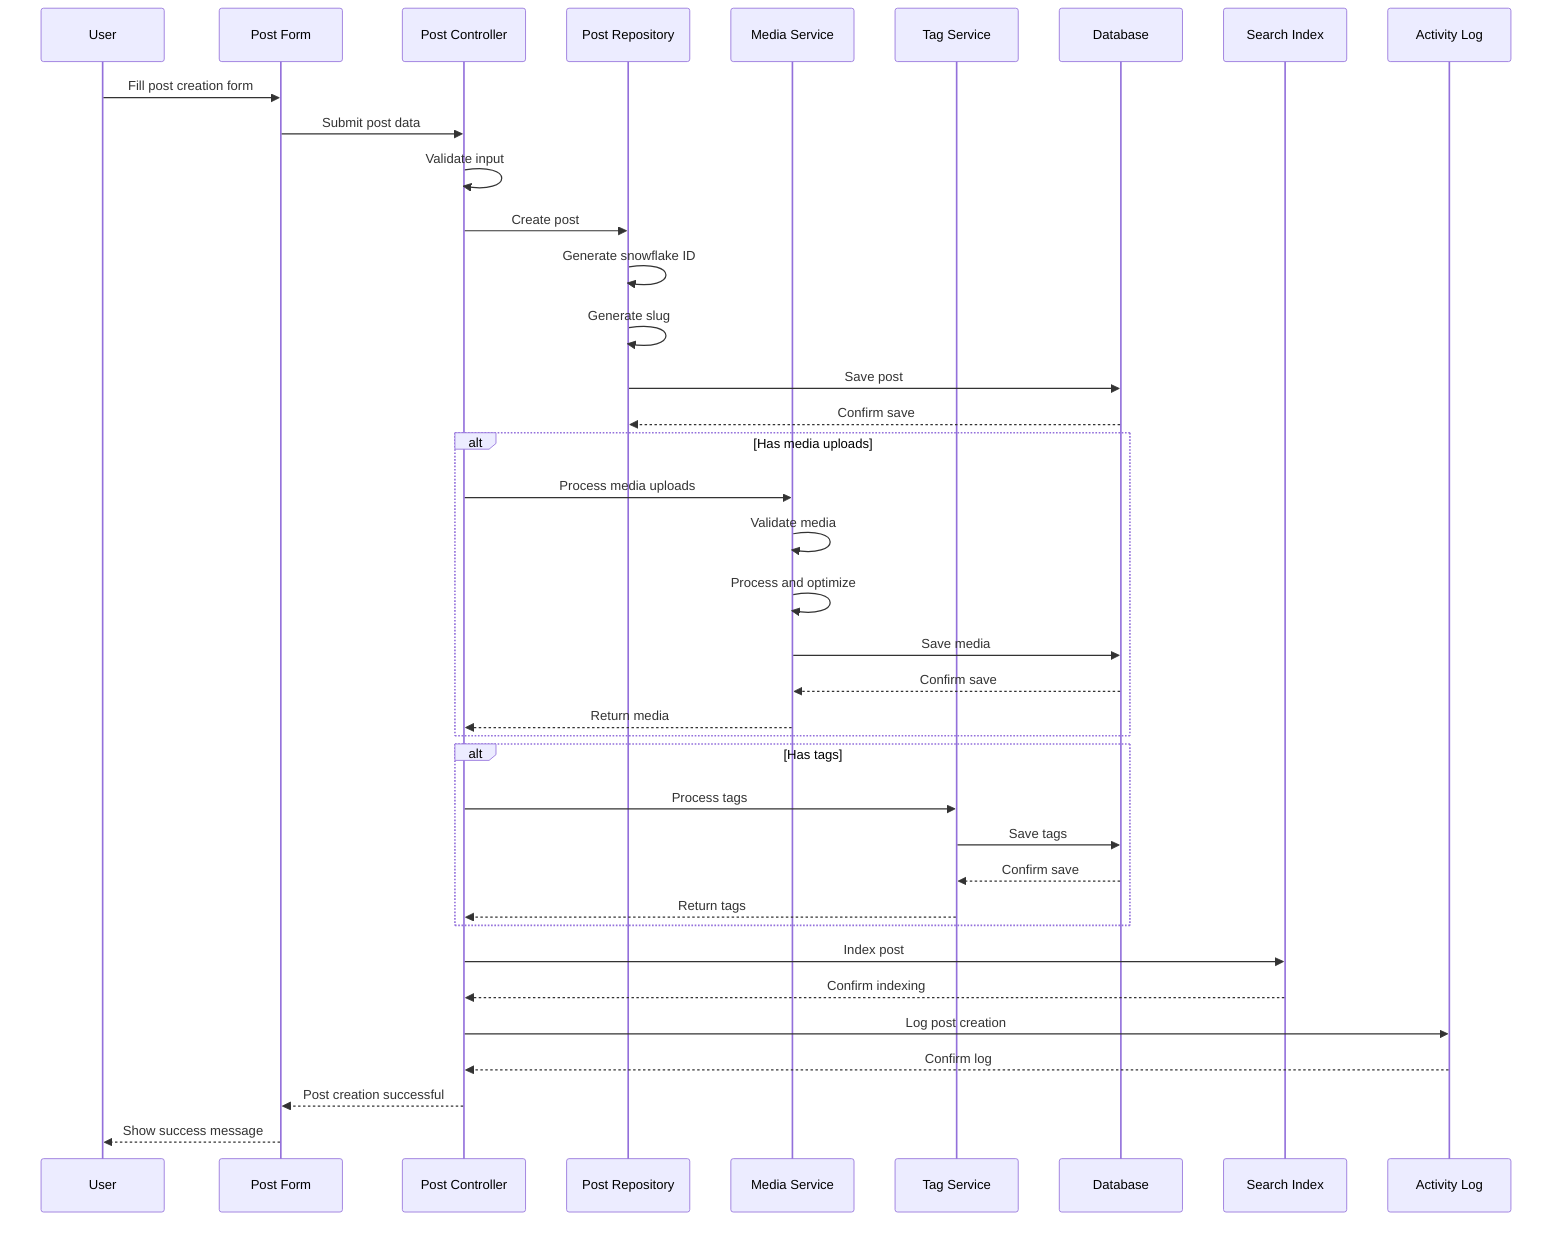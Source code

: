 %%{init: {'theme': 'default', 'themeVariables': { 'primaryColor': '#f5f5f5', 'primaryTextColor': '#333333', 'primaryBorderColor': '#cccccc', 'lineColor': '#666666', 'secondaryColor': '#f0f0f0', 'tertiaryColor': '#ffffff' }}}%%
sequenceDiagram
    participant User as User
    participant PostForm as Post Form
    participant PostController as Post Controller
    participant PostRepository as Post Repository
    participant MediaService as Media Service
    participant TagService as Tag Service
    participant Database as Database
    participant SearchIndex as Search Index
    participant ActivityLog as Activity Log

    User->>PostForm: Fill post creation form
    PostForm->>PostController: Submit post data
    PostController->>PostController: Validate input
    PostController->>PostRepository: Create post
    PostRepository->>PostRepository: Generate snowflake ID
    PostRepository->>PostRepository: Generate slug
    PostRepository->>Database: Save post
    Database-->>PostRepository: Confirm save
    
    alt Has media uploads
        PostController->>MediaService: Process media uploads
        MediaService->>MediaService: Validate media
        MediaService->>MediaService: Process and optimize
        MediaService->>Database: Save media
        Database-->>MediaService: Confirm save
        MediaService-->>PostController: Return media
    end
    
    alt Has tags
        PostController->>TagService: Process tags
        TagService->>Database: Save tags
        Database-->>TagService: Confirm save
        TagService-->>PostController: Return tags
    end
    
    PostController->>SearchIndex: Index post
    SearchIndex-->>PostController: Confirm indexing
    PostController->>ActivityLog: Log post creation
    ActivityLog-->>PostController: Confirm log
    PostController-->>PostForm: Post creation successful
    PostForm-->>User: Show success message